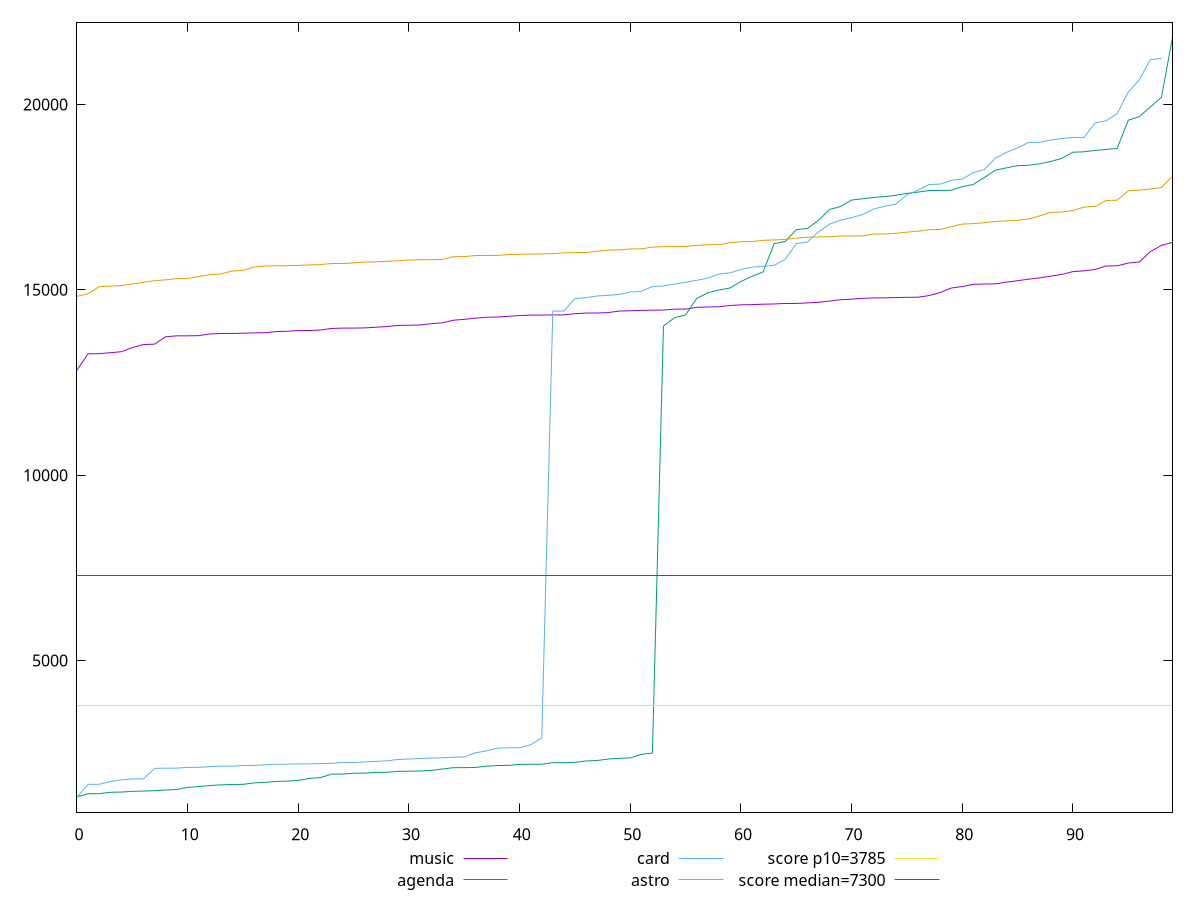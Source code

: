 reset

$music <<EOF
0 12834.8845
1 13273.980999999996
2 13278.588500000002
3 13304.08
4 13331.181999999999
5 13443.062999999998
6 13523.699
7 13536.225
8 13733.288999999997
9 13759.938500000004
10 13760.450499999999
11 13764.194499999998
12 13811.992000000002
13 13822.204999999998
14 13825.025
15 13830.474000000002
16 13840.252
17 13843.881
18 13874.8
19 13883.6265
20 13901.924999999997
21 13903.655999999999
22 13916.970000000001
23 13958.395499999999
24 13968.296999999999
25 13968.8955
26 13973.7315
27 13992.0425
28 14009.762999999999
29 14041.018500000002
30 14045.642999999998
31 14052.8075
32 14086.910000000002
33 14110.146
34 14180.886000000002
35 14204.587500000001
36 14236.116000000002
37 14260.348999999998
38 14268.982499999998
39 14286.849999999999
40 14307.021500000003
41 14319.170500000002
42 14319.7435
43 14323.583999999999
44 14325.9865
45 14357.533
46 14374.011999999999
47 14376.162500000002
48 14387.045499999997
49 14428.323500000002
50 14436.155
51 14445.657000000001
52 14452.265499999998
53 14455.150999999998
54 14480.383
55 14480.592
56 14529.041000000001
57 14537.747999999996
58 14543.7005
59 14577.381000000001
60 14596.267
61 14601.528000000002
62 14613.6005
63 14618.924000000003
64 14633.261999999995
65 14634.385000000002
66 14648.034500000002
67 14663.648499999998
68 14697.557
69 14733.592499999999
70 14749.788
71 14770.18
72 14783.3125
73 14784.7615
74 14793.373
75 14798.4535
76 14801.310000000001
77 14845.8455
78 14926.983999999997
79 15049.035499999998
80 15091.112999999998
81 15148.995499999997
82 15157.8605
83 15161.9405
84 15208.660000000003
85 15246.853000000003
86 15288.427500000002
87 15322.813
88 15371.804999999997
89 15416.116499999998
90 15491.761499999999
91 15512.5945
92 15551.533499999998
93 15644.719000000005
94 15648.229000000001
95 15723.906
96 15751.0875
97 16032.035
98 16201.102
99 16280.561999999998
EOF

$agenda <<EOF
0 1324.437
1 1406.54
2 1409.5880000000002
3 1445.8740000000003
4 1452.408
5 1471.758
6 1479.219
7 1489.122
8 1506.4620000000002
9 1521.666
10 1580.655
11 1601.144
12 1629.7355000000002
13 1645.905
14 1657.8839999999998
15 1660.2869999999998
16 1699.395
17 1714.805
18 1737.4095000000002
19 1749.9340000000002
20 1766.9679999999998
21 1821.466
22 1842.6300000000003
23 1937.4824999999996
24 1938.0369999999998
25 1961.3624999999997
26 1961.5299999999997
27 1983.6180000000004
28 1985.9899999999998
29 2010.605
30 2016.0120000000002
31 2020.8605000000002
32 2037.295
33 2073.87
34 2110.206
35 2111.8775
36 2116.112
37 2152.3720000000003
38 2168.2265
39 2172.646
40 2199.2574999999997
41 2202.1125
42 2203.931
43 2244.8774999999996
44 2246.777
45 2254.2124999999996
46 2291.8460000000005
47 2304.2480000000005
48 2342.8709999999996
49 2364.8275000000003
50 2372.9979999999996
51 2467.94
52 2506.076
53 14026.9385
54 14248.57
55 14325.572
56 14768.752499999999
57 14922.234500000002
58 14996.460500000001
59 15048.802
60 15226.9195
61 15365.054999999998
62 15483.708999999995
63 16244.554000000002
64 16305.236000000003
65 16626.371000000003
66 16653.918999999998
67 16874.867500000004
68 17169.718
69 17249.0115
70 17422.839
71 17458.490000000005
72 17491.802500000005
73 17516.689499999997
74 17549.953
75 17602.413500000002
76 17637.3595
77 17680.814
78 17682.879
79 17687.636000000002
80 17784.898999999998
81 17844.170000000002
82 18032.639
83 18229.6035
84 18290.978499999997
85 18350.0245
86 18363.099
87 18400.268000000004
88 18463.272499999995
89 18549.157999999996
90 18714.346999999994
91 18723.681000000008
92 18762.484
93 18787.040999999997
94 18817.3935
95 19576.638500000005
96 19673.676
97 19932.3995
98 20196.851500000004
99 21808.059500000003
EOF

$card <<EOF
0 1315.3694999999998
1 1659.759
2 1662.446
3 1732.8494999999996
4 1783.1490000000001
5 1806.8799999999999
6 1809.92
7 2090.56
8 2097.345
9 2097.45
10 2118.93
11 2120.1600000000003
12 2137.9799999999996
13 2150.9
14 2151.1299999999997
15 2167.8525000000004
16 2170.3875000000003
17 2189.0675
18 2202.721
19 2205.547
20 2211.608
21 2212.3940000000002
22 2222.2625000000003
23 2227.5017000000003
24 2248.4249999999997
25 2250.236
26 2265.1125
27 2281.6720000000005
28 2293.6499999999996
29 2332.295
30 2344.5425
31 2356.617
32 2369.4866
33 2377.791
34 2394.224
35 2398.1675
36 2512.838
37 2562.592
38 2635.629
39 2646.5280000000002
40 2647.2225000000003
41 2728.8779999999997
42 2916.3209999999995
43 14426.729500000001
44 14428.786499999998
45 14763.952000000001
46 14789.963500000002
47 14834.959499999999
48 14854.084500000003
49 14877.484
50 14940.433999999997
51 14961.509499999998
52 15090.245499999999
53 15104.518999999997
54 15158.295500000002
55 15205.621500000001
56 15258.068
57 15316.466000000002
58 15425.887999999999
59 15459.224499999998
60 15550.419999999998
61 15612.667000000001
62 15636.4555
63 15661.043500000002
64 15821.494500000003
65 16245.942
66 16288.641000000003
67 16561.331000000002
68 16770.332
69 16882.958500000008
70 16947.701500000006
71 17034.5155
72 17183.511999999995
73 17257.4585
74 17313.7875
75 17562.744999999995
76 17691.127000000008
77 17842.1505
78 17852.1815
79 17955.230999999996
80 17988.433000000005
81 18162.349
82 18247.400999999998
83 18554.218499999995
84 18710.313
85 18831.517
86 18978.4245
87 18981.638999999996
88 19042.868000000002
89 19083.8595
90 19110.342999999997
91 19112.765999999996
92 19500.922999999995
93 19563.9765
94 19753.9095
95 20331.171499999997
96 20664.143500000002
97 21213.134499999993
98 21241.783999999996
EOF

$astro <<EOF
0 14825.976999999999
1 14894.952999999998
2 15086.729000000003
3 15100.327
4 15113.463000000003
5 15159.8975
6 15204.814000000002
7 15246.647500000003
8 15269.243000000002
9 15302.953500000001
10 15303.105000000003
11 15360.5715
12 15409.2575
13 15429.714500000002
14 15508.535999999998
15 15525.464500000002
16 15615.703999999998
17 15642.872499999998
18 15651.517500000002
19 15652.013500000001
20 15660.800500000001
21 15672.5825
22 15680.722999999998
23 15712.2145
24 15712.231000000002
25 15726.421500000002
26 15750.6665
27 15755.800500000001
28 15770.366999999998
29 15783.949999999999
30 15804.743999999999
31 15810.645999999997
32 15814.556000000002
33 15818.884
34 15894.090500000002
35 15897.674500000001
36 15926.9995
37 15928.201500000003
38 15930.050500000001
39 15951.852000000003
40 15961.176500000001
41 15965.197499999998
42 15970.513500000005
43 15977.438999999998
44 15998.573500000002
45 16005.867499999997
46 16010.312
47 16041.5455
48 16070.074500000002
49 16079.6485
50 16103.281500000005
51 16106.083499999997
52 16154.081500000002
53 16163.983999999997
54 16168.1345
55 16170.976
56 16198.585499999997
57 16217.402000000002
58 16220.2
59 16271.583499999997
60 16299.136000000002
61 16300.925500000003
62 16337.617999999999
63 16346.440000000002
64 16360.8295
65 16396.118499999997
66 16419.079500000003
67 16428.324
68 16433.158000000003
69 16452.148000000005
70 16453.291000000005
71 16457.2615
72 16504.642499999998
73 16507.902499999997
74 16524.2065
75 16557.568499999998
76 16582.201500000003
77 16622.2075
78 16629.1325
79 16699.369500000004
80 16775.3425
81 16786.760499999997
82 16812.033499999998
83 16843.4545
84 16862.995499999997
85 16874.9335
86 16914.0765
87 16995.902000000002
88 17092.438499999997
89 17097.628000000004
90 17141.1765
91 17231.86149999999
92 17250.591499999995
93 17411.102
94 17418.373
95 17671.396500000003
96 17691.622499999998
97 17719.703999999998
98 17762.144500000002
99 18067.325500000003
EOF

set key outside below
set xrange [0:99]
set yrange [905.5156999999997:22217.913300000004]
set trange [905.5156999999997:22217.913300000004]
set terminal svg size 640, 560 enhanced background rgb 'white'
set output "reports/report_00027_2021-02-24T12-40-31.850Z/interactive/comparison/sorted/all_raw.svg"

plot $music title "music" with line, \
     $agenda title "agenda" with line, \
     $card title "card" with line, \
     $astro title "astro" with line, \
     3785 title "score p10=3785", \
     7300 title "score median=7300"

reset
